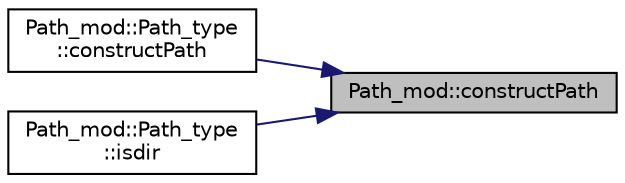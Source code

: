 digraph "Path_mod::constructPath"
{
 // LATEX_PDF_SIZE
  edge [fontname="Helvetica",fontsize="10",labelfontname="Helvetica",labelfontsize="10"];
  node [fontname="Helvetica",fontsize="10",shape=record];
  rankdir="RL";
  Node1 [label="Path_mod::constructPath",height=0.2,width=0.4,color="black", fillcolor="grey75", style="filled", fontcolor="black",tooltip="This is the constructor of the class Path_mod::Path_type.  Return an object of class Path_mod::Path_t..."];
  Node1 -> Node2 [dir="back",color="midnightblue",fontsize="10",style="solid",fontname="Helvetica"];
  Node2 [label="Path_mod::Path_type\l::constructPath",height=0.2,width=0.4,color="black", fillcolor="white", style="filled",URL="$structPath__mod_1_1Path__type.html#a5548230e72a1f4f4fc31fe91482d35e5",tooltip="This is the constructor of the class Path_mod::Path_type.  Return an object of class Path_mod::Path_t..."];
  Node1 -> Node3 [dir="back",color="midnightblue",fontsize="10",style="solid",fontname="Helvetica"];
  Node3 [label="Path_mod::Path_type\l::isdir",height=0.2,width=0.4,color="black", fillcolor="white", style="filled",URL="$structPath__mod_1_1Path__type.html#af594d40a2cd55fae0de3e6a88fc2f3dd",tooltip=" "];
}
